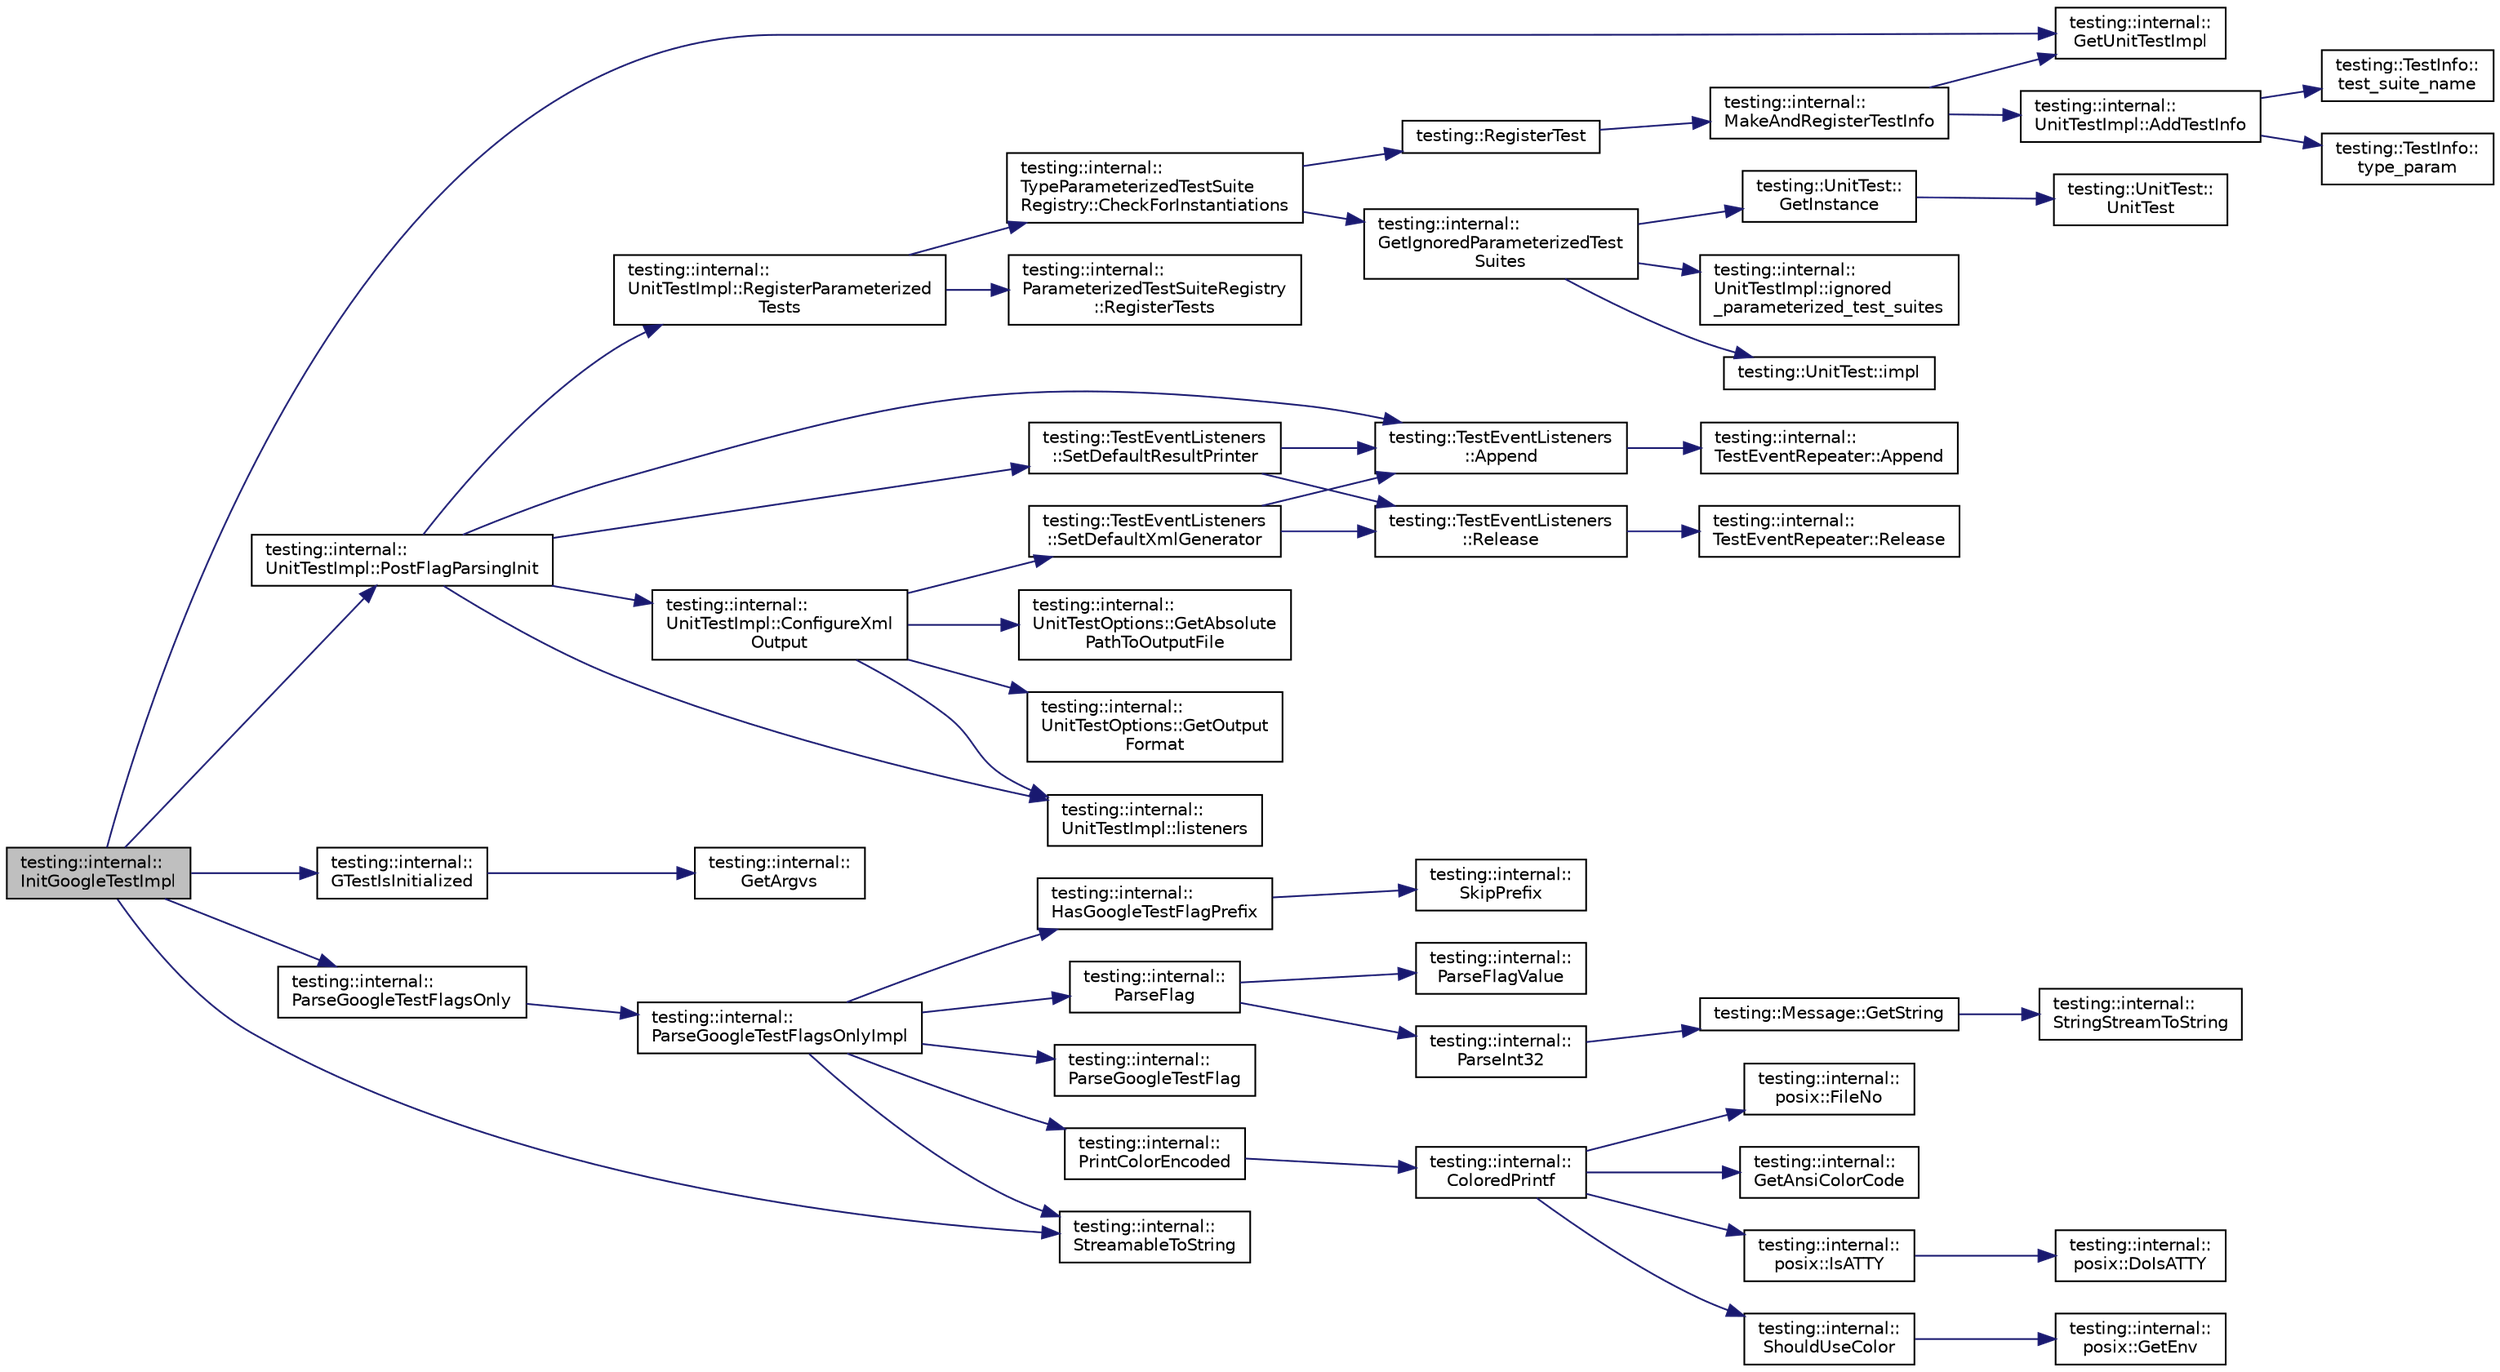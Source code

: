 digraph "testing::internal::InitGoogleTestImpl"
{
 // LATEX_PDF_SIZE
  bgcolor="transparent";
  edge [fontname="Helvetica",fontsize="10",labelfontname="Helvetica",labelfontsize="10"];
  node [fontname="Helvetica",fontsize="10",shape=record];
  rankdir="LR";
  Node1 [label="testing::internal::\lInitGoogleTestImpl",height=0.2,width=0.4,color="black", fillcolor="grey75", style="filled", fontcolor="black",tooltip=" "];
  Node1 -> Node2 [color="midnightblue",fontsize="10",style="solid",fontname="Helvetica"];
  Node2 [label="testing::internal::\lGetUnitTestImpl",height=0.2,width=0.4,color="black",URL="$namespacetesting_1_1internal.html#a9bd0caf5d16512de38b39599c13ee634",tooltip=" "];
  Node1 -> Node3 [color="midnightblue",fontsize="10",style="solid",fontname="Helvetica"];
  Node3 [label="testing::internal::\lGTestIsInitialized",height=0.2,width=0.4,color="black",URL="$namespacetesting_1_1internal.html#a91e707e0d371fae0224ffd37f0d042af",tooltip=" "];
  Node3 -> Node4 [color="midnightblue",fontsize="10",style="solid",fontname="Helvetica"];
  Node4 [label="testing::internal::\lGetArgvs",height=0.2,width=0.4,color="black",URL="$namespacetesting_1_1internal.html#a9608256c67f889006be44912e57e3d4f",tooltip=" "];
  Node1 -> Node5 [color="midnightblue",fontsize="10",style="solid",fontname="Helvetica"];
  Node5 [label="testing::internal::\lParseGoogleTestFlagsOnly",height=0.2,width=0.4,color="black",URL="$namespacetesting_1_1internal.html#a472880afbcc592a41e3d623e2dec8412",tooltip=" "];
  Node5 -> Node6 [color="midnightblue",fontsize="10",style="solid",fontname="Helvetica"];
  Node6 [label="testing::internal::\lParseGoogleTestFlagsOnlyImpl",height=0.2,width=0.4,color="black",URL="$namespacetesting_1_1internal.html#ae4c46ce8c3d016848fff52cc5133f2ac",tooltip=" "];
  Node6 -> Node7 [color="midnightblue",fontsize="10",style="solid",fontname="Helvetica"];
  Node7 [label="testing::internal::\lHasGoogleTestFlagPrefix",height=0.2,width=0.4,color="black",URL="$namespacetesting_1_1internal.html#a6fff795269f50673e358438721710d6f",tooltip=" "];
  Node7 -> Node8 [color="midnightblue",fontsize="10",style="solid",fontname="Helvetica"];
  Node8 [label="testing::internal::\lSkipPrefix",height=0.2,width=0.4,color="black",URL="$namespacetesting_1_1internal.html#a244d9a3765727306b597b8992ab84036",tooltip=" "];
  Node6 -> Node9 [color="midnightblue",fontsize="10",style="solid",fontname="Helvetica"];
  Node9 [label="testing::internal::\lParseFlag",height=0.2,width=0.4,color="black",URL="$namespacetesting_1_1internal.html#a7cbe05205de4dec33f171586914023a3",tooltip=" "];
  Node9 -> Node10 [color="midnightblue",fontsize="10",style="solid",fontname="Helvetica"];
  Node10 [label="testing::internal::\lParseFlagValue",height=0.2,width=0.4,color="black",URL="$namespacetesting_1_1internal.html#a163390a80cd209bb7c0ffc5c36400704",tooltip=" "];
  Node9 -> Node11 [color="midnightblue",fontsize="10",style="solid",fontname="Helvetica"];
  Node11 [label="testing::internal::\lParseInt32",height=0.2,width=0.4,color="black",URL="$namespacetesting_1_1internal.html#a4d891c6743bbc5c44b6ce06d7417926c",tooltip=" "];
  Node11 -> Node12 [color="midnightblue",fontsize="10",style="solid",fontname="Helvetica"];
  Node12 [label="testing::Message::GetString",height=0.2,width=0.4,color="black",URL="$classtesting_1_1Message.html#a2cdc4df62bdcc9df37651a1cf527704e",tooltip=" "];
  Node12 -> Node13 [color="midnightblue",fontsize="10",style="solid",fontname="Helvetica"];
  Node13 [label="testing::internal::\lStringStreamToString",height=0.2,width=0.4,color="black",URL="$namespacetesting_1_1internal.html#ac0a2b7f69fc829d80a39e925b6417e39",tooltip=" "];
  Node6 -> Node14 [color="midnightblue",fontsize="10",style="solid",fontname="Helvetica"];
  Node14 [label="testing::internal::\lParseGoogleTestFlag",height=0.2,width=0.4,color="black",URL="$namespacetesting_1_1internal.html#a2f8556fdd6cfeb81e799a8ae2fcc3566",tooltip=" "];
  Node6 -> Node15 [color="midnightblue",fontsize="10",style="solid",fontname="Helvetica"];
  Node15 [label="testing::internal::\lPrintColorEncoded",height=0.2,width=0.4,color="black",URL="$namespacetesting_1_1internal.html#a7d8c446a29c7e22d7d4dde8f530bb57e",tooltip=" "];
  Node15 -> Node16 [color="midnightblue",fontsize="10",style="solid",fontname="Helvetica"];
  Node16 [label="testing::internal::\lColoredPrintf",height=0.2,width=0.4,color="black",URL="$namespacetesting_1_1internal.html#a1d9493ff218e622051c53094eb54bcd6",tooltip=" "];
  Node16 -> Node17 [color="midnightblue",fontsize="10",style="solid",fontname="Helvetica"];
  Node17 [label="testing::internal::\lposix::FileNo",height=0.2,width=0.4,color="black",URL="$namespacetesting_1_1internal_1_1posix.html#a3117b067e1f942a2031e666953120ccc",tooltip=" "];
  Node16 -> Node18 [color="midnightblue",fontsize="10",style="solid",fontname="Helvetica"];
  Node18 [label="testing::internal::\lGetAnsiColorCode",height=0.2,width=0.4,color="black",URL="$namespacetesting_1_1internal.html#a27e2b771bd01c527d3e9c232a346315f",tooltip=" "];
  Node16 -> Node19 [color="midnightblue",fontsize="10",style="solid",fontname="Helvetica"];
  Node19 [label="testing::internal::\lposix::IsATTY",height=0.2,width=0.4,color="black",URL="$namespacetesting_1_1internal_1_1posix.html#a16ebe936b3a8ea462a94191635aedc27",tooltip=" "];
  Node19 -> Node20 [color="midnightblue",fontsize="10",style="solid",fontname="Helvetica"];
  Node20 [label="testing::internal::\lposix::DoIsATTY",height=0.2,width=0.4,color="black",URL="$namespacetesting_1_1internal_1_1posix.html#a10ec8d66be38419e0f99253e63def3d8",tooltip=" "];
  Node16 -> Node21 [color="midnightblue",fontsize="10",style="solid",fontname="Helvetica"];
  Node21 [label="testing::internal::\lShouldUseColor",height=0.2,width=0.4,color="black",URL="$namespacetesting_1_1internal.html#ac1db1b4603967a6c4404f31cbbac31a6",tooltip=" "];
  Node21 -> Node22 [color="midnightblue",fontsize="10",style="solid",fontname="Helvetica"];
  Node22 [label="testing::internal::\lposix::GetEnv",height=0.2,width=0.4,color="black",URL="$namespacetesting_1_1internal_1_1posix.html#a1d5e3da5a27eed25986859fa83cafe95",tooltip=" "];
  Node6 -> Node23 [color="midnightblue",fontsize="10",style="solid",fontname="Helvetica"];
  Node23 [label="testing::internal::\lStreamableToString",height=0.2,width=0.4,color="black",URL="$namespacetesting_1_1internal.html#aad4beed95d0846e6ffc5da0978ef3bb9",tooltip=" "];
  Node1 -> Node24 [color="midnightblue",fontsize="10",style="solid",fontname="Helvetica"];
  Node24 [label="testing::internal::\lUnitTestImpl::PostFlagParsingInit",height=0.2,width=0.4,color="black",URL="$classtesting_1_1internal_1_1UnitTestImpl.html#a772894193104b1b2516f16e6ff813168",tooltip=" "];
  Node24 -> Node25 [color="midnightblue",fontsize="10",style="solid",fontname="Helvetica"];
  Node25 [label="testing::TestEventListeners\l::Append",height=0.2,width=0.4,color="black",URL="$classtesting_1_1TestEventListeners.html#a1207dce74d64c1c39ffa6105560536a0",tooltip=" "];
  Node25 -> Node26 [color="midnightblue",fontsize="10",style="solid",fontname="Helvetica"];
  Node26 [label="testing::internal::\lTestEventRepeater::Append",height=0.2,width=0.4,color="black",URL="$classtesting_1_1internal_1_1TestEventRepeater.html#ad154ce021881721a5c46994316b14cb1",tooltip=" "];
  Node24 -> Node27 [color="midnightblue",fontsize="10",style="solid",fontname="Helvetica"];
  Node27 [label="testing::internal::\lUnitTestImpl::ConfigureXml\lOutput",height=0.2,width=0.4,color="black",URL="$classtesting_1_1internal_1_1UnitTestImpl.html#a21cd7b2928de03a55b5252f29dd5ae6d",tooltip=" "];
  Node27 -> Node28 [color="midnightblue",fontsize="10",style="solid",fontname="Helvetica"];
  Node28 [label="testing::internal::\lUnitTestOptions::GetAbsolute\lPathToOutputFile",height=0.2,width=0.4,color="black",URL="$classtesting_1_1internal_1_1UnitTestOptions.html#a8b29c6a22fd2f904c6b0453e403f58fa",tooltip=" "];
  Node27 -> Node29 [color="midnightblue",fontsize="10",style="solid",fontname="Helvetica"];
  Node29 [label="testing::internal::\lUnitTestOptions::GetOutput\lFormat",height=0.2,width=0.4,color="black",URL="$classtesting_1_1internal_1_1UnitTestOptions.html#ae7413a21296d885c6924650b51ac4f6d",tooltip=" "];
  Node27 -> Node30 [color="midnightblue",fontsize="10",style="solid",fontname="Helvetica"];
  Node30 [label="testing::internal::\lUnitTestImpl::listeners",height=0.2,width=0.4,color="black",URL="$classtesting_1_1internal_1_1UnitTestImpl.html#a67211f8475936f88d0e4d30f841c0da4",tooltip=" "];
  Node27 -> Node31 [color="midnightblue",fontsize="10",style="solid",fontname="Helvetica"];
  Node31 [label="testing::TestEventListeners\l::SetDefaultXmlGenerator",height=0.2,width=0.4,color="black",URL="$classtesting_1_1TestEventListeners.html#a36dbac47563ef8bb78cb467d11f5b4d9",tooltip=" "];
  Node31 -> Node25 [color="midnightblue",fontsize="10",style="solid",fontname="Helvetica"];
  Node31 -> Node32 [color="midnightblue",fontsize="10",style="solid",fontname="Helvetica"];
  Node32 [label="testing::TestEventListeners\l::Release",height=0.2,width=0.4,color="black",URL="$classtesting_1_1TestEventListeners.html#a038c9fa1975f84d6f3d25b52bc7bccdd",tooltip=" "];
  Node32 -> Node33 [color="midnightblue",fontsize="10",style="solid",fontname="Helvetica"];
  Node33 [label="testing::internal::\lTestEventRepeater::Release",height=0.2,width=0.4,color="black",URL="$classtesting_1_1internal_1_1TestEventRepeater.html#ac77a3d127e4726e11694e4ee9cf3b793",tooltip=" "];
  Node24 -> Node30 [color="midnightblue",fontsize="10",style="solid",fontname="Helvetica"];
  Node24 -> Node34 [color="midnightblue",fontsize="10",style="solid",fontname="Helvetica"];
  Node34 [label="testing::internal::\lUnitTestImpl::RegisterParameterized\lTests",height=0.2,width=0.4,color="black",URL="$classtesting_1_1internal_1_1UnitTestImpl.html#af84d2515f1a272a8783f00a3e8c0aff8",tooltip=" "];
  Node34 -> Node35 [color="midnightblue",fontsize="10",style="solid",fontname="Helvetica"];
  Node35 [label="testing::internal::\lTypeParameterizedTestSuite\lRegistry::CheckForInstantiations",height=0.2,width=0.4,color="black",URL="$classtesting_1_1internal_1_1TypeParameterizedTestSuiteRegistry.html#ad3b086596f2a84f3344fe1558126afbb",tooltip=" "];
  Node35 -> Node36 [color="midnightblue",fontsize="10",style="solid",fontname="Helvetica"];
  Node36 [label="testing::internal::\lGetIgnoredParameterizedTest\lSuites",height=0.2,width=0.4,color="black",URL="$namespacetesting_1_1internal.html#af4e3dd7984d2fbd8df81e8ffb57c5cdf",tooltip=" "];
  Node36 -> Node37 [color="midnightblue",fontsize="10",style="solid",fontname="Helvetica"];
  Node37 [label="testing::UnitTest::\lGetInstance",height=0.2,width=0.4,color="black",URL="$classtesting_1_1UnitTest.html#a24192400b70b3b946746954e9574fb8e",tooltip=" "];
  Node37 -> Node38 [color="midnightblue",fontsize="10",style="solid",fontname="Helvetica"];
  Node38 [label="testing::UnitTest::\lUnitTest",height=0.2,width=0.4,color="black",URL="$classtesting_1_1UnitTest.html#a5e646d37f980429c310af696c8775f5c",tooltip=" "];
  Node36 -> Node39 [color="midnightblue",fontsize="10",style="solid",fontname="Helvetica"];
  Node39 [label="testing::internal::\lUnitTestImpl::ignored\l_parameterized_test_suites",height=0.2,width=0.4,color="black",URL="$classtesting_1_1internal_1_1UnitTestImpl.html#a1354720ebb90cc2ca044bb393f50f357",tooltip=" "];
  Node36 -> Node40 [color="midnightblue",fontsize="10",style="solid",fontname="Helvetica"];
  Node40 [label="testing::UnitTest::impl",height=0.2,width=0.4,color="black",URL="$classtesting_1_1UnitTest.html#a4df5d11a58affb337d7fa62eaa07690e",tooltip=" "];
  Node35 -> Node41 [color="midnightblue",fontsize="10",style="solid",fontname="Helvetica"];
  Node41 [label="testing::RegisterTest",height=0.2,width=0.4,color="black",URL="$namespacetesting.html#ab6d0df219135565f957031449dde8dc0",tooltip=" "];
  Node41 -> Node42 [color="midnightblue",fontsize="10",style="solid",fontname="Helvetica"];
  Node42 [label="testing::internal::\lMakeAndRegisterTestInfo",height=0.2,width=0.4,color="black",URL="$namespacetesting_1_1internal.html#a82087d14f1d2e6b1930237a644658d3a",tooltip=" "];
  Node42 -> Node43 [color="midnightblue",fontsize="10",style="solid",fontname="Helvetica"];
  Node43 [label="testing::internal::\lUnitTestImpl::AddTestInfo",height=0.2,width=0.4,color="black",URL="$classtesting_1_1internal_1_1UnitTestImpl.html#aa44354fe079a4140ce70c1b6ad7832fb",tooltip=" "];
  Node43 -> Node44 [color="midnightblue",fontsize="10",style="solid",fontname="Helvetica"];
  Node44 [label="testing::TestInfo::\ltest_suite_name",height=0.2,width=0.4,color="black",URL="$classtesting_1_1TestInfo.html#a82a84ffd0e4d18eb5a3f97a2077e12cc",tooltip=" "];
  Node43 -> Node45 [color="midnightblue",fontsize="10",style="solid",fontname="Helvetica"];
  Node45 [label="testing::TestInfo::\ltype_param",height=0.2,width=0.4,color="black",URL="$classtesting_1_1TestInfo.html#a7759bc57f4350ad406cbbb0b3bcea320",tooltip=" "];
  Node42 -> Node2 [color="midnightblue",fontsize="10",style="solid",fontname="Helvetica"];
  Node34 -> Node46 [color="midnightblue",fontsize="10",style="solid",fontname="Helvetica"];
  Node46 [label="testing::internal::\lParameterizedTestSuiteRegistry\l::RegisterTests",height=0.2,width=0.4,color="black",URL="$classtesting_1_1internal_1_1ParameterizedTestSuiteRegistry.html#a44c2ee0296de42dc6ca7abbf48d00495",tooltip=" "];
  Node24 -> Node47 [color="midnightblue",fontsize="10",style="solid",fontname="Helvetica"];
  Node47 [label="testing::TestEventListeners\l::SetDefaultResultPrinter",height=0.2,width=0.4,color="black",URL="$classtesting_1_1TestEventListeners.html#aeaab55da7c18c35fb12c27c18ff99955",tooltip=" "];
  Node47 -> Node25 [color="midnightblue",fontsize="10",style="solid",fontname="Helvetica"];
  Node47 -> Node32 [color="midnightblue",fontsize="10",style="solid",fontname="Helvetica"];
  Node1 -> Node23 [color="midnightblue",fontsize="10",style="solid",fontname="Helvetica"];
}
